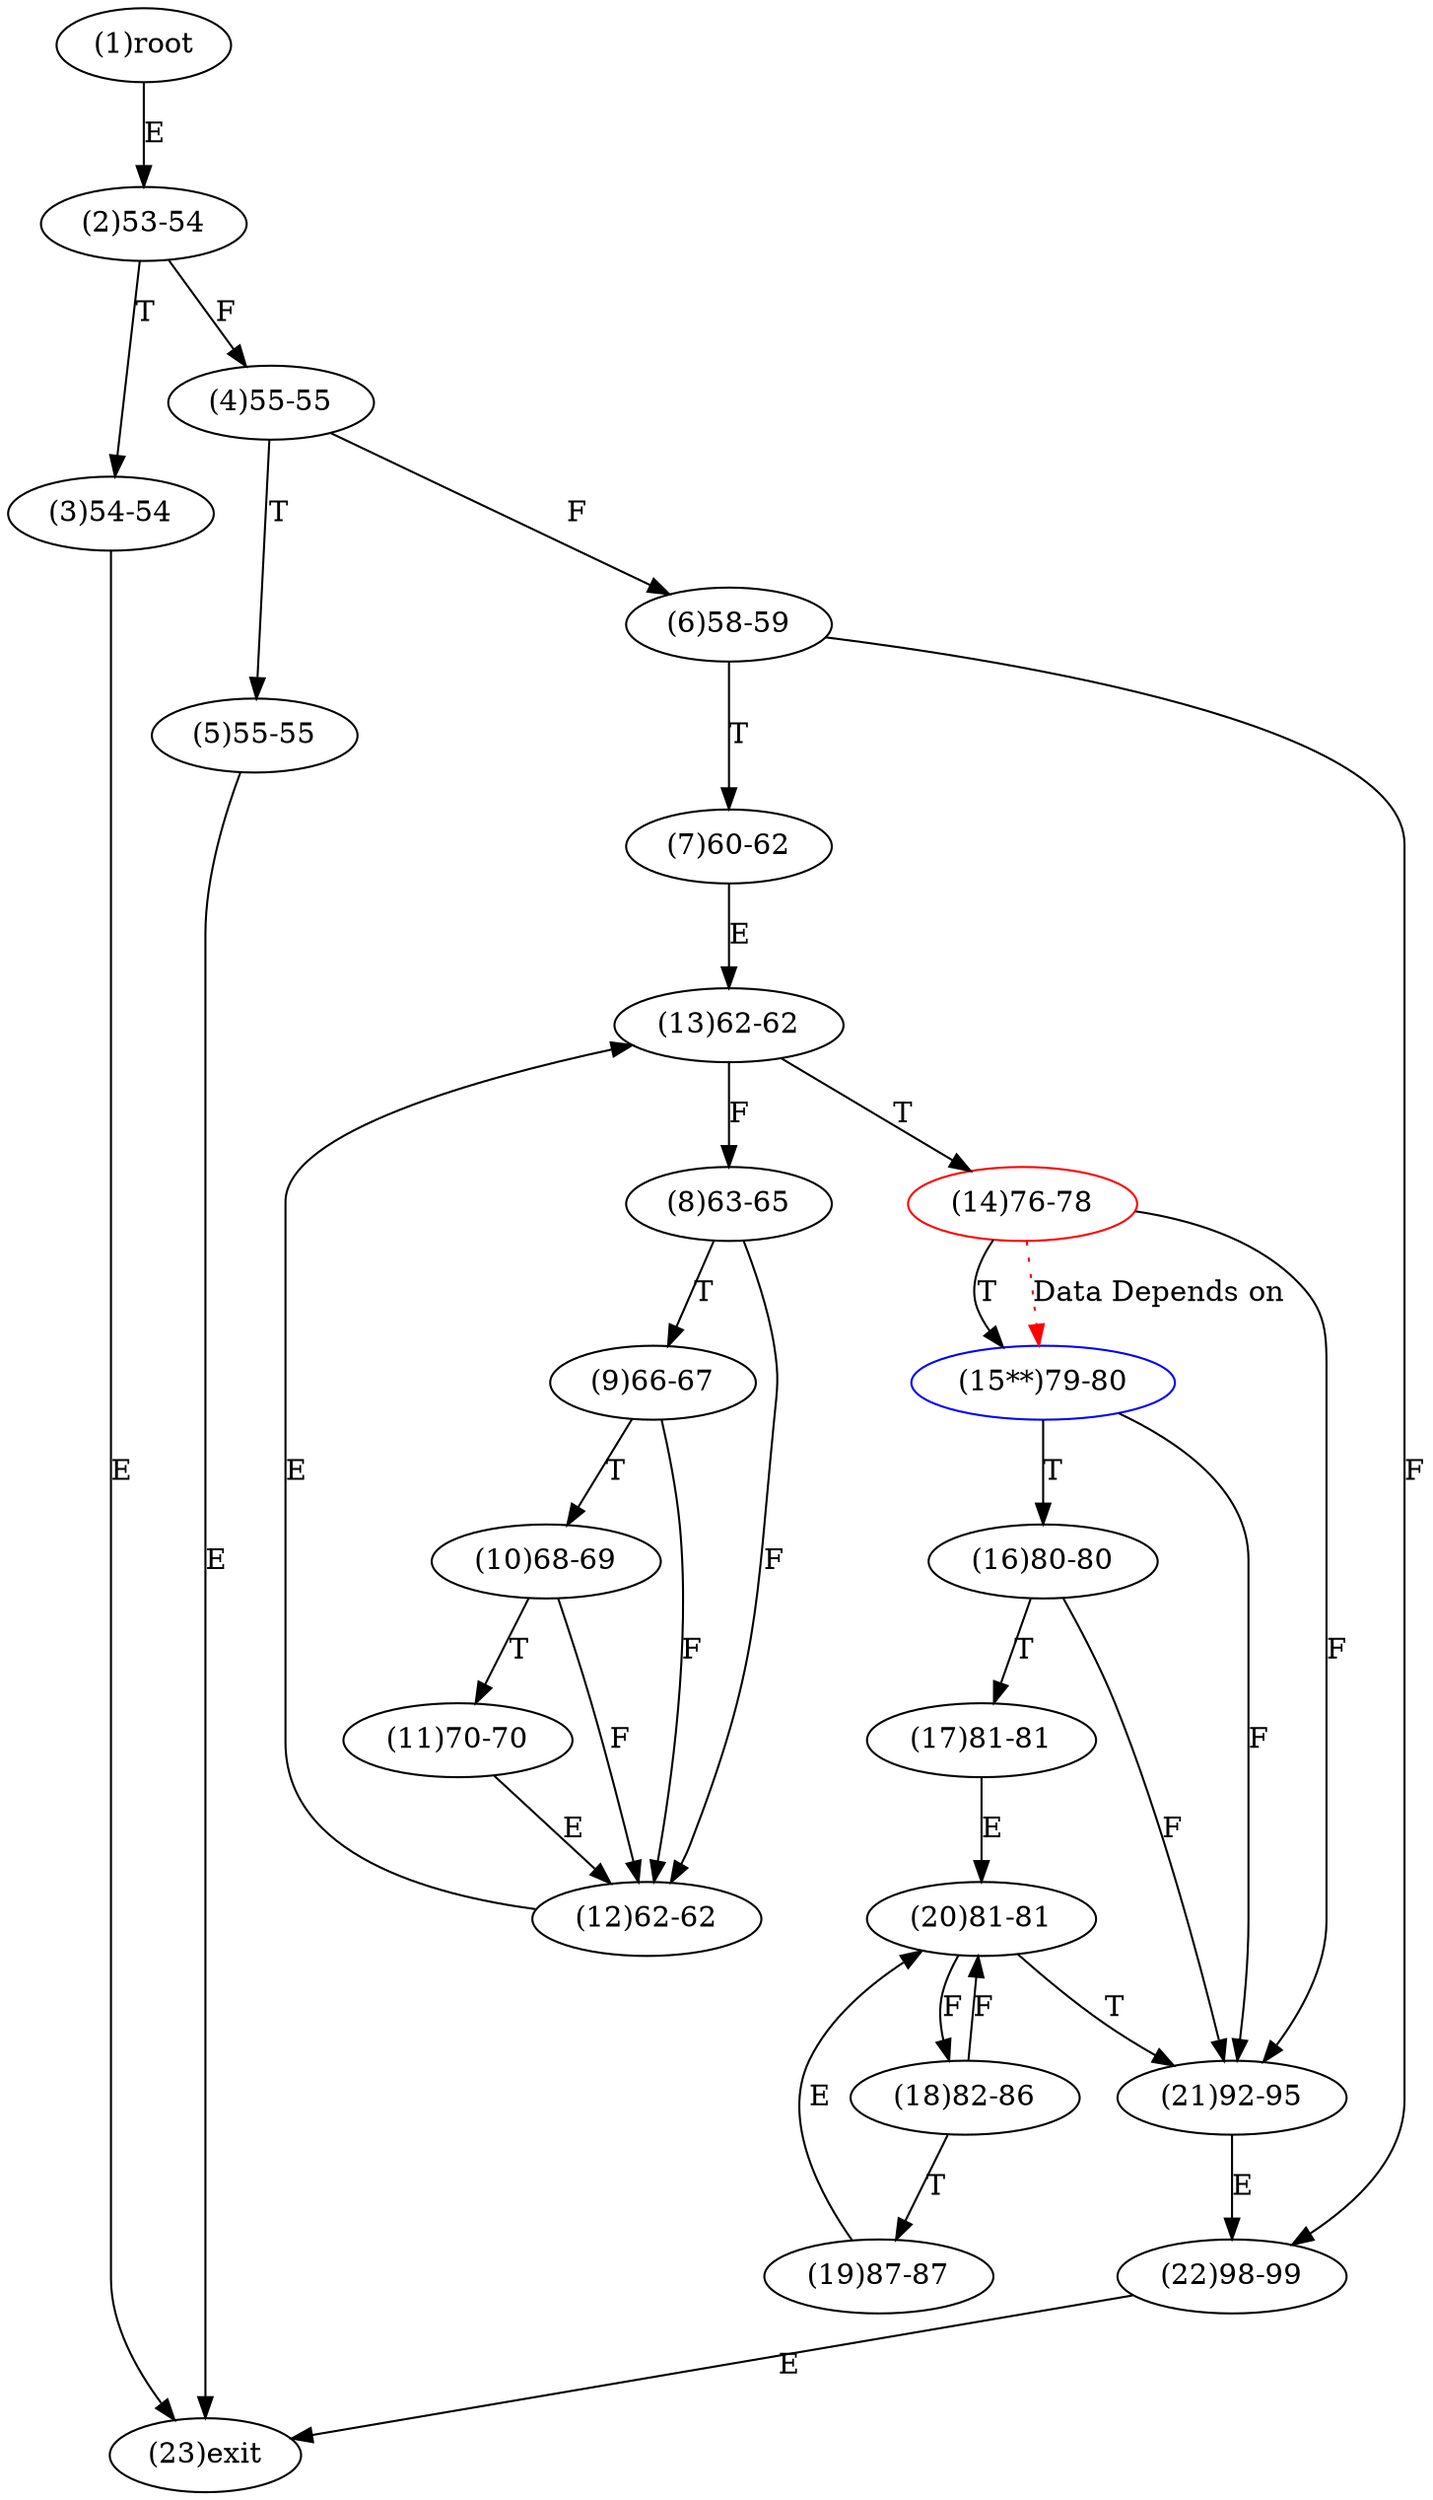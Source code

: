digraph "" { 
1[ label="(1)root"];
2[ label="(2)53-54"];
3[ label="(3)54-54"];
4[ label="(4)55-55"];
5[ label="(5)55-55"];
6[ label="(6)58-59"];
7[ label="(7)60-62"];
8[ label="(8)63-65"];
9[ label="(9)66-67"];
10[ label="(10)68-69"];
11[ label="(11)70-70"];
12[ label="(12)62-62"];
13[ label="(13)62-62"];
14[ label="(14)76-78",color=red];
15[ label="(15**)79-80",color=blue];
17[ label="(17)81-81"];
16[ label="(16)80-80"];
19[ label="(19)87-87"];
18[ label="(18)82-86"];
21[ label="(21)92-95"];
20[ label="(20)81-81"];
23[ label="(23)exit"];
22[ label="(22)98-99"];
1->2[ label="E"];
2->4[ label="F"];
2->3[ label="T"];
3->23[ label="E"];
4->6[ label="F"];
4->5[ label="T"];
5->23[ label="E"];
6->22[ label="F"];
6->7[ label="T"];
7->13[ label="E"];
8->12[ label="F"];
8->9[ label="T"];
9->12[ label="F"];
9->10[ label="T"];
10->12[ label="F"];
10->11[ label="T"];
11->12[ label="E"];
12->13[ label="E"];
13->8[ label="F"];
13->14[ label="T"];
14->21[ label="F"];
14->15[ label="T"];
15->21[ label="F"];
15->16[ label="T"];
16->21[ label="F"];
16->17[ label="T"];
17->20[ label="E"];
18->20[ label="F"];
18->19[ label="T"];
19->20[ label="E"];
20->18[ label="F"];
20->21[ label="T"];
21->22[ label="E"];
22->23[ label="E"];
14->15[ color="red" label="Data Depends on" style = dotted ];
}